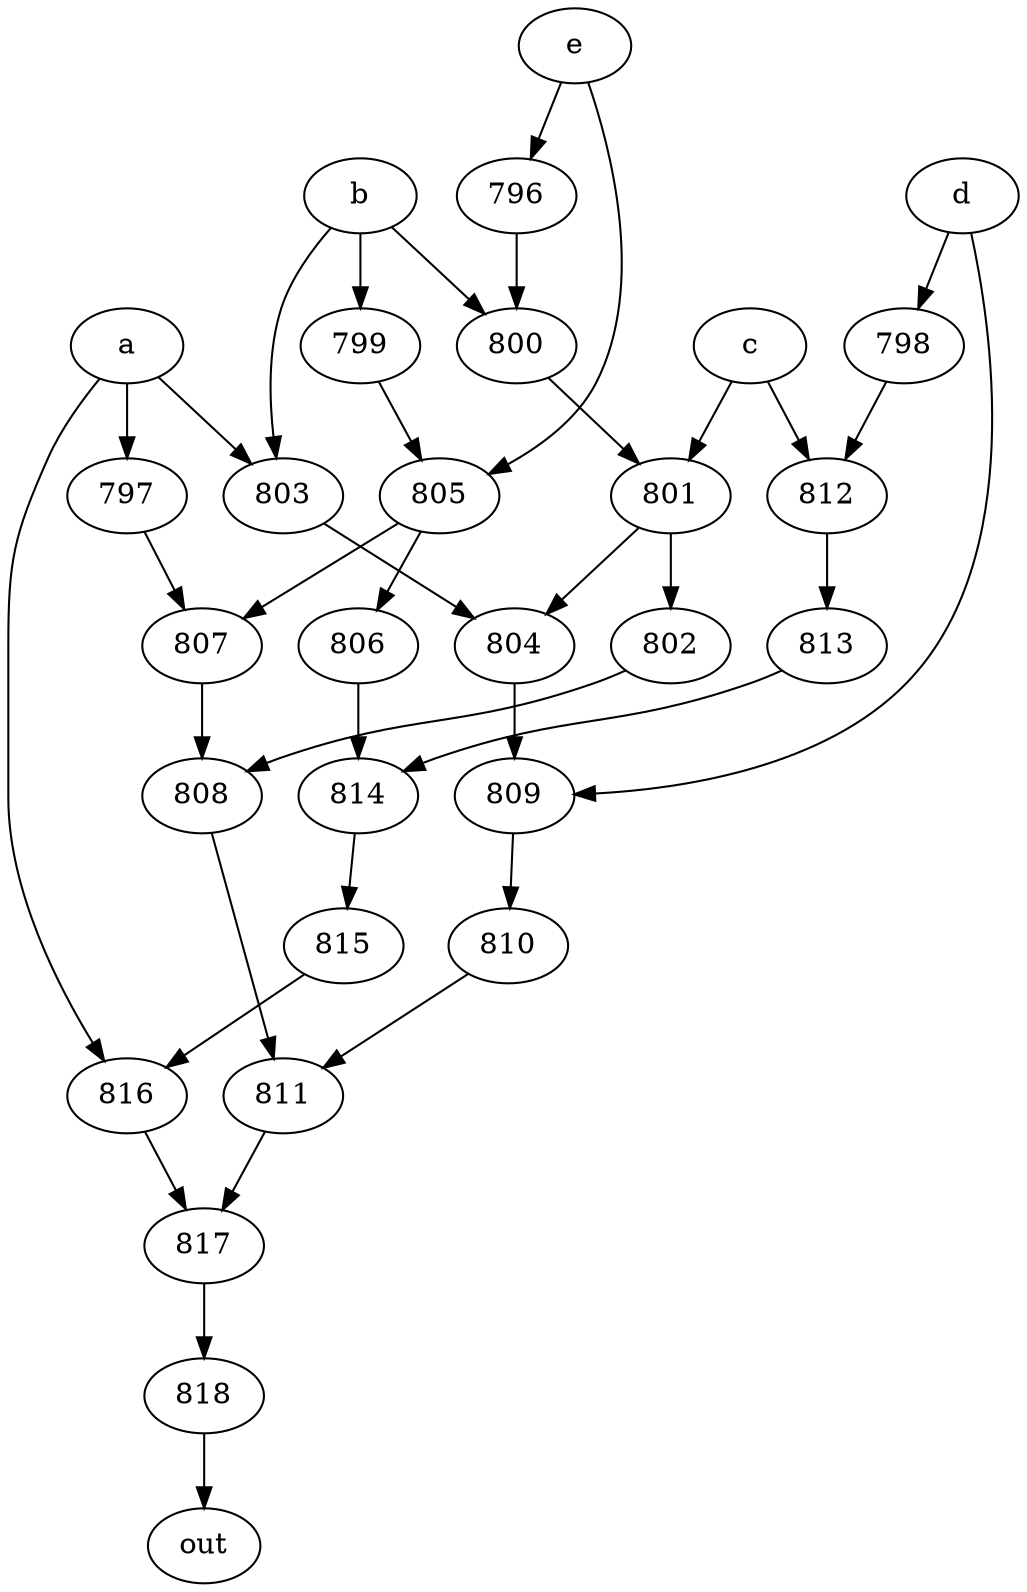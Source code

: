strict digraph "" {
	818 -> out;
	a -> 797;
	a -> 803;
	a -> 816;
	797 -> 807;
	803 -> 804;
	816 -> 817;
	807 -> 808;
	804 -> 809;
	817 -> 818;
	b -> 803;
	b -> 799;
	b -> 800;
	799 -> 805;
	800 -> 801;
	805 -> 807;
	805 -> 806;
	801 -> 804;
	801 -> 802;
	c -> 801;
	c -> 812;
	812 -> 813;
	802 -> 808;
	813 -> 814;
	d -> 798;
	d -> 809;
	798 -> 812;
	809 -> 810;
	810 -> 811;
	e -> 805;
	e -> 796;
	796 -> 800;
	806 -> 814;
	808 -> 811;
	811 -> 817;
	814 -> 815;
	815 -> 816;
}
